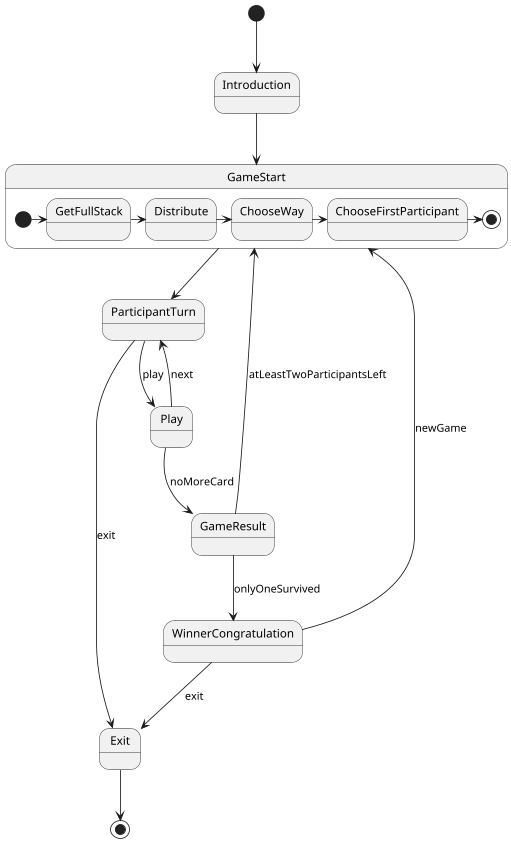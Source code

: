@startuml
'https://plantuml.com/state-diagram

scale 512 width

[*] --> Introduction
Introduction --> GameStart
GameStart --> ParticipantTurn
ParticipantTurn --> Exit : exit
Exit --> [*]
ParticipantTurn --> Play : play
Play --> GameResult : noMoreCard
Play --> ParticipantTurn : next
GameResult --> GameStart : atLeastTwoParticipantsLeft
GameResult --> WinnerCongratulation : onlyOneSurvived
WinnerCongratulation --> GameStart : newGame
WinnerCongratulation  --> Exit : exit


state GameStart {
    [*] -> GetFullStack
    GetFullStack -> Distribute
    Distribute -> ChooseWay
    ChooseWay -> ChooseFirstParticipant
    ChooseFirstParticipant -> [*]
}



@enduml